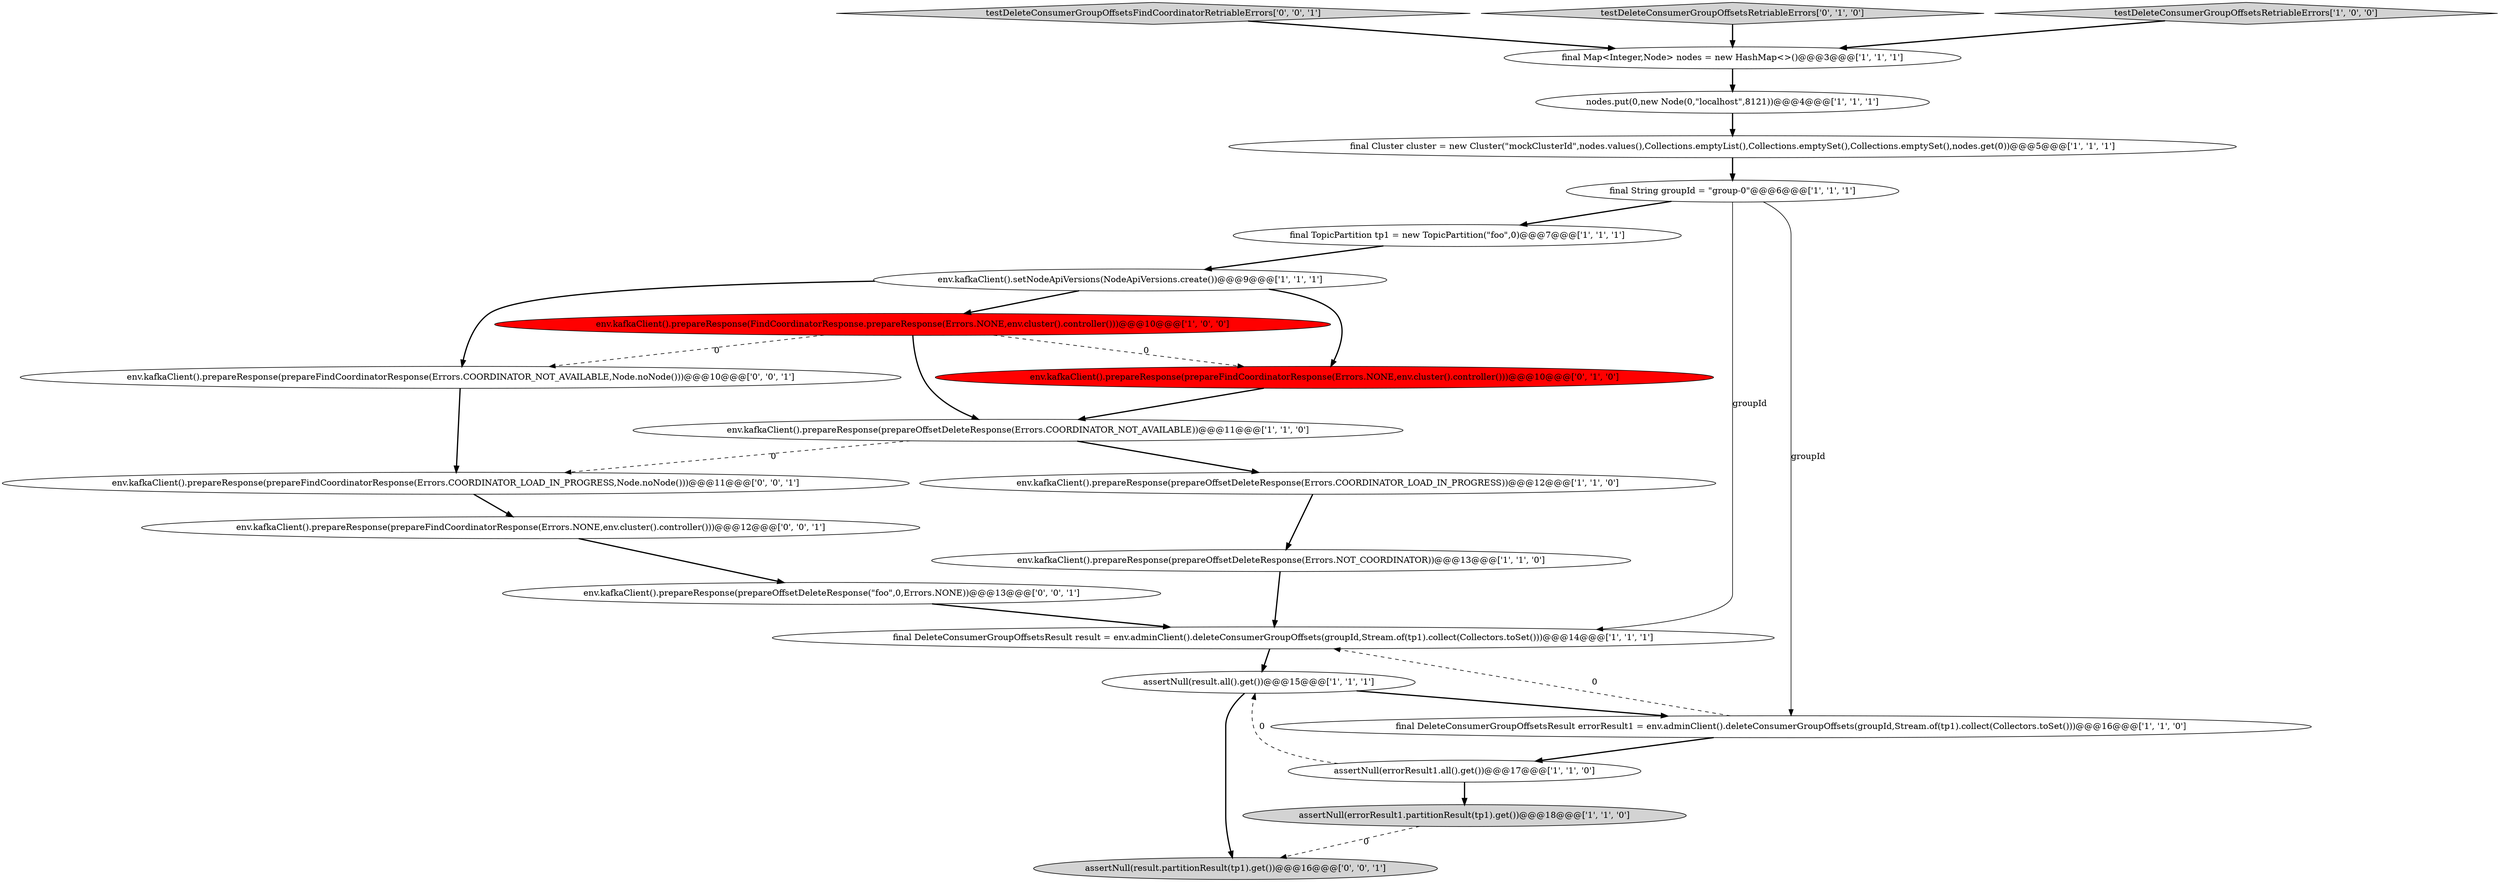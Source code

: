digraph {
5 [style = filled, label = "env.kafkaClient().prepareResponse(prepareOffsetDeleteResponse(Errors.COORDINATOR_NOT_AVAILABLE))@@@11@@@['1', '1', '0']", fillcolor = white, shape = ellipse image = "AAA0AAABBB1BBB"];
21 [style = filled, label = "assertNull(result.partitionResult(tp1).get())@@@16@@@['0', '0', '1']", fillcolor = lightgray, shape = ellipse image = "AAA0AAABBB3BBB"];
9 [style = filled, label = "env.kafkaClient().prepareResponse(FindCoordinatorResponse.prepareResponse(Errors.NONE,env.cluster().controller()))@@@10@@@['1', '0', '0']", fillcolor = red, shape = ellipse image = "AAA1AAABBB1BBB"];
12 [style = filled, label = "final TopicPartition tp1 = new TopicPartition(\"foo\",0)@@@7@@@['1', '1', '1']", fillcolor = white, shape = ellipse image = "AAA0AAABBB1BBB"];
20 [style = filled, label = "env.kafkaClient().prepareResponse(prepareFindCoordinatorResponse(Errors.COORDINATOR_NOT_AVAILABLE,Node.noNode()))@@@10@@@['0', '0', '1']", fillcolor = white, shape = ellipse image = "AAA0AAABBB3BBB"];
23 [style = filled, label = "env.kafkaClient().prepareResponse(prepareFindCoordinatorResponse(Errors.COORDINATOR_LOAD_IN_PROGRESS,Node.noNode()))@@@11@@@['0', '0', '1']", fillcolor = white, shape = ellipse image = "AAA0AAABBB3BBB"];
14 [style = filled, label = "final Cluster cluster = new Cluster(\"mockClusterId\",nodes.values(),Collections.emptyList(),Collections.emptySet(),Collections.emptySet(),nodes.get(0))@@@5@@@['1', '1', '1']", fillcolor = white, shape = ellipse image = "AAA0AAABBB1BBB"];
15 [style = filled, label = "final DeleteConsumerGroupOffsetsResult errorResult1 = env.adminClient().deleteConsumerGroupOffsets(groupId,Stream.of(tp1).collect(Collectors.toSet()))@@@16@@@['1', '1', '0']", fillcolor = white, shape = ellipse image = "AAA0AAABBB1BBB"];
17 [style = filled, label = "env.kafkaClient().prepareResponse(prepareFindCoordinatorResponse(Errors.NONE,env.cluster().controller()))@@@10@@@['0', '1', '0']", fillcolor = red, shape = ellipse image = "AAA1AAABBB2BBB"];
19 [style = filled, label = "testDeleteConsumerGroupOffsetsFindCoordinatorRetriableErrors['0', '0', '1']", fillcolor = lightgray, shape = diamond image = "AAA0AAABBB3BBB"];
8 [style = filled, label = "assertNull(result.all().get())@@@15@@@['1', '1', '1']", fillcolor = white, shape = ellipse image = "AAA0AAABBB1BBB"];
3 [style = filled, label = "assertNull(errorResult1.partitionResult(tp1).get())@@@18@@@['1', '1', '0']", fillcolor = lightgray, shape = ellipse image = "AAA0AAABBB1BBB"];
7 [style = filled, label = "final String groupId = \"group-0\"@@@6@@@['1', '1', '1']", fillcolor = white, shape = ellipse image = "AAA0AAABBB1BBB"];
6 [style = filled, label = "env.kafkaClient().prepareResponse(prepareOffsetDeleteResponse(Errors.NOT_COORDINATOR))@@@13@@@['1', '1', '0']", fillcolor = white, shape = ellipse image = "AAA0AAABBB1BBB"];
13 [style = filled, label = "env.kafkaClient().setNodeApiVersions(NodeApiVersions.create())@@@9@@@['1', '1', '1']", fillcolor = white, shape = ellipse image = "AAA0AAABBB1BBB"];
1 [style = filled, label = "env.kafkaClient().prepareResponse(prepareOffsetDeleteResponse(Errors.COORDINATOR_LOAD_IN_PROGRESS))@@@12@@@['1', '1', '0']", fillcolor = white, shape = ellipse image = "AAA0AAABBB1BBB"];
0 [style = filled, label = "final Map<Integer,Node> nodes = new HashMap<>()@@@3@@@['1', '1', '1']", fillcolor = white, shape = ellipse image = "AAA0AAABBB1BBB"];
10 [style = filled, label = "assertNull(errorResult1.all().get())@@@17@@@['1', '1', '0']", fillcolor = white, shape = ellipse image = "AAA0AAABBB1BBB"];
11 [style = filled, label = "nodes.put(0,new Node(0,\"localhost\",8121))@@@4@@@['1', '1', '1']", fillcolor = white, shape = ellipse image = "AAA0AAABBB1BBB"];
16 [style = filled, label = "testDeleteConsumerGroupOffsetsRetriableErrors['0', '1', '0']", fillcolor = lightgray, shape = diamond image = "AAA0AAABBB2BBB"];
18 [style = filled, label = "env.kafkaClient().prepareResponse(prepareOffsetDeleteResponse(\"foo\",0,Errors.NONE))@@@13@@@['0', '0', '1']", fillcolor = white, shape = ellipse image = "AAA0AAABBB3BBB"];
4 [style = filled, label = "final DeleteConsumerGroupOffsetsResult result = env.adminClient().deleteConsumerGroupOffsets(groupId,Stream.of(tp1).collect(Collectors.toSet()))@@@14@@@['1', '1', '1']", fillcolor = white, shape = ellipse image = "AAA0AAABBB1BBB"];
2 [style = filled, label = "testDeleteConsumerGroupOffsetsRetriableErrors['1', '0', '0']", fillcolor = lightgray, shape = diamond image = "AAA0AAABBB1BBB"];
22 [style = filled, label = "env.kafkaClient().prepareResponse(prepareFindCoordinatorResponse(Errors.NONE,env.cluster().controller()))@@@12@@@['0', '0', '1']", fillcolor = white, shape = ellipse image = "AAA0AAABBB3BBB"];
9->20 [style = dashed, label="0"];
17->5 [style = bold, label=""];
15->10 [style = bold, label=""];
16->0 [style = bold, label=""];
10->8 [style = dashed, label="0"];
8->15 [style = bold, label=""];
3->21 [style = dashed, label="0"];
11->14 [style = bold, label=""];
7->12 [style = bold, label=""];
5->23 [style = dashed, label="0"];
0->11 [style = bold, label=""];
10->3 [style = bold, label=""];
7->15 [style = solid, label="groupId"];
15->4 [style = dashed, label="0"];
19->0 [style = bold, label=""];
14->7 [style = bold, label=""];
12->13 [style = bold, label=""];
5->1 [style = bold, label=""];
6->4 [style = bold, label=""];
13->17 [style = bold, label=""];
2->0 [style = bold, label=""];
1->6 [style = bold, label=""];
23->22 [style = bold, label=""];
22->18 [style = bold, label=""];
7->4 [style = solid, label="groupId"];
20->23 [style = bold, label=""];
18->4 [style = bold, label=""];
9->17 [style = dashed, label="0"];
9->5 [style = bold, label=""];
8->21 [style = bold, label=""];
4->8 [style = bold, label=""];
13->9 [style = bold, label=""];
13->20 [style = bold, label=""];
}
